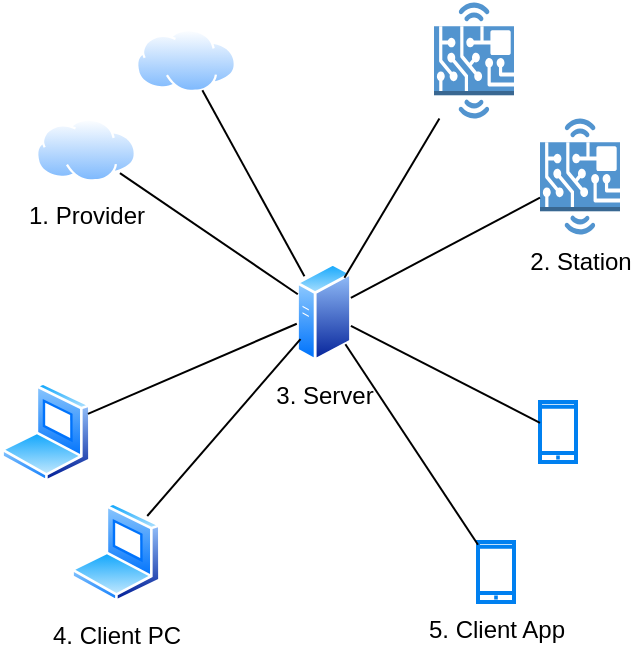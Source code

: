 <mxfile version="14.4.9" type="github"><diagram id="fEXeDXgkvvIG-jPlyYwD" name="General"><mxGraphModel dx="1662" dy="765" grid="1" gridSize="10" guides="1" tooltips="1" connect="1" arrows="1" fold="1" page="1" pageScale="1" pageWidth="827" pageHeight="1169" math="0" shadow="0"><root><mxCell id="0"/><mxCell id="1" parent="0"/><mxCell id="RGC4h-Sw9r0hPnOn6d4H-1" value="3. Server" style="aspect=fixed;perimeter=ellipsePerimeter;html=1;align=center;shadow=0;dashed=0;spacingTop=3;image;image=img/lib/active_directory/generic_server.svg;" vertex="1" parent="1"><mxGeometry x="400" y="280" width="28.0" height="50" as="geometry"/></mxCell><mxCell id="RGC4h-Sw9r0hPnOn6d4H-2" value="" style="aspect=fixed;perimeter=ellipsePerimeter;html=1;align=center;shadow=0;dashed=0;spacingTop=3;image;image=img/lib/active_directory/laptop_client.svg;" vertex="1" parent="1"><mxGeometry x="252.5" y="340" width="45" height="50" as="geometry"/></mxCell><mxCell id="RGC4h-Sw9r0hPnOn6d4H-3" value="5. Client App" style="html=1;verticalLabelPosition=bottom;align=center;labelBackgroundColor=#ffffff;verticalAlign=top;strokeWidth=2;strokeColor=#0080F0;shadow=0;dashed=0;shape=mxgraph.ios7.icons.smartphone;" vertex="1" parent="1"><mxGeometry x="491" y="420" width="18" height="30" as="geometry"/></mxCell><mxCell id="RGC4h-Sw9r0hPnOn6d4H-4" value="&lt;div&gt;1. Provider&lt;/div&gt;" style="aspect=fixed;perimeter=ellipsePerimeter;html=1;align=center;shadow=0;dashed=0;spacingTop=3;image;image=img/lib/active_directory/internet_cloud.svg;" vertex="1" parent="1"><mxGeometry x="270" y="208.25" width="50" height="31.5" as="geometry"/></mxCell><mxCell id="RGC4h-Sw9r0hPnOn6d4H-5" value="" style="aspect=fixed;perimeter=ellipsePerimeter;html=1;align=center;shadow=0;dashed=0;spacingTop=3;image;image=img/lib/active_directory/internet_cloud.svg;" vertex="1" parent="1"><mxGeometry x="320" y="163.5" width="50" height="31.5" as="geometry"/></mxCell><mxCell id="RGC4h-Sw9r0hPnOn6d4H-6" value="" style="outlineConnect=0;dashed=0;verticalLabelPosition=bottom;verticalAlign=top;align=center;html=1;shape=mxgraph.aws3.hardware_board;fillColor=#5294CF;gradientColor=none;" vertex="1" parent="1"><mxGeometry x="469" y="150.25" width="40" height="58" as="geometry"/></mxCell><mxCell id="RGC4h-Sw9r0hPnOn6d4H-7" value="2. Station" style="outlineConnect=0;dashed=0;verticalLabelPosition=bottom;verticalAlign=top;align=center;html=1;shape=mxgraph.aws3.hardware_board;fillColor=#5294CF;gradientColor=none;" vertex="1" parent="1"><mxGeometry x="522" y="208.25" width="40" height="58" as="geometry"/></mxCell><mxCell id="RGC4h-Sw9r0hPnOn6d4H-8" value="" style="html=1;verticalLabelPosition=bottom;align=center;labelBackgroundColor=#ffffff;verticalAlign=top;strokeWidth=2;strokeColor=#0080F0;shadow=0;dashed=0;shape=mxgraph.ios7.icons.smartphone;" vertex="1" parent="1"><mxGeometry x="522" y="350" width="18" height="30" as="geometry"/></mxCell><mxCell id="RGC4h-Sw9r0hPnOn6d4H-9" value="4. Client PC" style="aspect=fixed;perimeter=ellipsePerimeter;html=1;align=center;shadow=0;dashed=0;spacingTop=3;image;image=img/lib/active_directory/laptop_client.svg;" vertex="1" parent="1"><mxGeometry x="287.5" y="400" width="45" height="50" as="geometry"/></mxCell><mxCell id="RGC4h-Sw9r0hPnOn6d4H-10" value="" style="endArrow=none;html=1;" edge="1" parent="1" source="RGC4h-Sw9r0hPnOn6d4H-1" target="RGC4h-Sw9r0hPnOn6d4H-4"><mxGeometry width="50" height="50" relative="1" as="geometry"><mxPoint x="390" y="420" as="sourcePoint"/><mxPoint x="440" y="370" as="targetPoint"/></mxGeometry></mxCell><mxCell id="RGC4h-Sw9r0hPnOn6d4H-11" value="" style="endArrow=none;html=1;" edge="1" parent="1" source="RGC4h-Sw9r0hPnOn6d4H-1" target="RGC4h-Sw9r0hPnOn6d4H-5"><mxGeometry width="50" height="50" relative="1" as="geometry"><mxPoint x="410.411" y="308.984" as="sourcePoint"/><mxPoint x="292.939" y="256.319" as="targetPoint"/></mxGeometry></mxCell><mxCell id="RGC4h-Sw9r0hPnOn6d4H-12" value="" style="endArrow=none;html=1;" edge="1" parent="1" source="RGC4h-Sw9r0hPnOn6d4H-1" target="RGC4h-Sw9r0hPnOn6d4H-6"><mxGeometry width="50" height="50" relative="1" as="geometry"><mxPoint x="420.411" y="318.984" as="sourcePoint"/><mxPoint x="302.939" y="266.319" as="targetPoint"/></mxGeometry></mxCell><mxCell id="RGC4h-Sw9r0hPnOn6d4H-13" value="" style="endArrow=none;html=1;" edge="1" parent="1" source="RGC4h-Sw9r0hPnOn6d4H-1" target="RGC4h-Sw9r0hPnOn6d4H-7"><mxGeometry width="50" height="50" relative="1" as="geometry"><mxPoint x="430.411" y="328.984" as="sourcePoint"/><mxPoint x="312.939" y="276.319" as="targetPoint"/></mxGeometry></mxCell><mxCell id="RGC4h-Sw9r0hPnOn6d4H-14" value="" style="endArrow=none;html=1;" edge="1" parent="1" source="RGC4h-Sw9r0hPnOn6d4H-8" target="RGC4h-Sw9r0hPnOn6d4H-1"><mxGeometry width="50" height="50" relative="1" as="geometry"><mxPoint x="440.411" y="338.984" as="sourcePoint"/><mxPoint x="322.939" y="286.319" as="targetPoint"/></mxGeometry></mxCell><mxCell id="RGC4h-Sw9r0hPnOn6d4H-15" value="" style="endArrow=none;html=1;" edge="1" parent="1" source="RGC4h-Sw9r0hPnOn6d4H-3" target="RGC4h-Sw9r0hPnOn6d4H-1"><mxGeometry width="50" height="50" relative="1" as="geometry"><mxPoint x="450.411" y="348.984" as="sourcePoint"/><mxPoint x="332.939" y="296.319" as="targetPoint"/></mxGeometry></mxCell><mxCell id="RGC4h-Sw9r0hPnOn6d4H-16" value="" style="endArrow=none;html=1;" edge="1" parent="1" source="RGC4h-Sw9r0hPnOn6d4H-9" target="RGC4h-Sw9r0hPnOn6d4H-1"><mxGeometry width="50" height="50" relative="1" as="geometry"><mxPoint x="460.411" y="358.984" as="sourcePoint"/><mxPoint x="342.939" y="306.319" as="targetPoint"/></mxGeometry></mxCell><mxCell id="RGC4h-Sw9r0hPnOn6d4H-17" value="" style="endArrow=none;html=1;" edge="1" parent="1" source="RGC4h-Sw9r0hPnOn6d4H-2" target="RGC4h-Sw9r0hPnOn6d4H-1"><mxGeometry width="50" height="50" relative="1" as="geometry"><mxPoint x="470.411" y="368.984" as="sourcePoint"/><mxPoint x="352.939" y="316.319" as="targetPoint"/></mxGeometry></mxCell></root></mxGraphModel></diagram></mxfile>